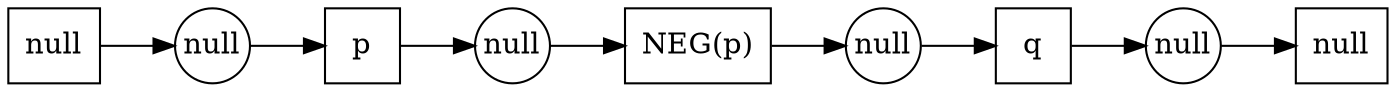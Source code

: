 digraph G {
  rankdir="LR";
  subgraph place {
    graph [shape=circle,color=gray];
    node [shape=circle,fixedsize=true,width=.5];
    pl0 [label="null"];
    pl1 [label="null"];
    pl2 [label="null"];
    pl3 [label="null"];
  } 
  subgraph transitions {
    node [shape=rect,height=.5,width=.5];
    tr0 [label="null"];
    tr1 [label="p"];
    tr2 [label="NEG(p)"];
    tr3 [label="q"];
    tr4 [label="null"];
  } 
  tr0 -> pl0 [] ;
  pl0 -> tr1 [] ;
  tr1 -> pl1 [] ;
  pl1 -> tr2 [] ;
  tr2 -> pl2 [] ;
  pl2 -> tr3 [] ;
  tr3 -> pl3 [] ;
  pl3 -> tr4 [] ;
}

